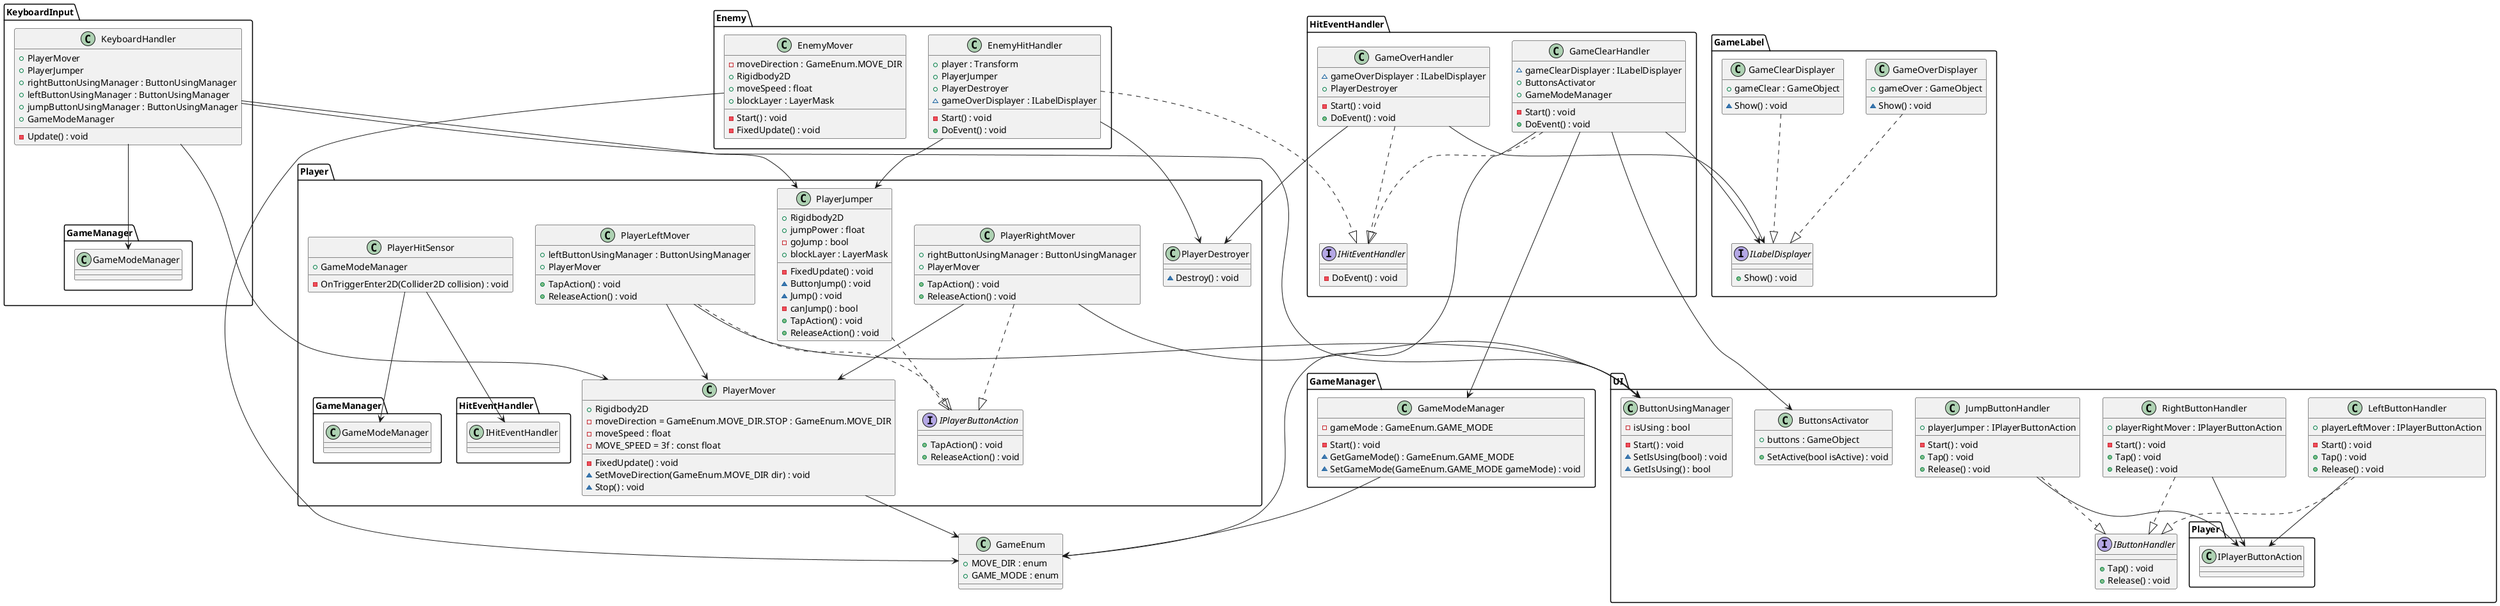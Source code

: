 @startuml TheRun
class GameEnum{
    + MOVE_DIR : enum
    + GAME_MODE : enum
}

namespace UI{
    interface IButtonHandler{
        + Tap() : void
        + Release() : void
    }

    class LeftButtonHandler{
        + playerLeftMover : IPlayerButtonAction
        - Start() : void
        + Tap() : void
        + Release() : void
    }
    LeftButtonHandler ..|> IButtonHandler
    LeftButtonHandler --> Player.IPlayerButtonAction
    
    class RightButtonHandler{
        + playerRightMover : IPlayerButtonAction
        - Start() : void
        + Tap() : void
        + Release() : void
    }
    RightButtonHandler ..|> IButtonHandler
    RightButtonHandler --> Player.IPlayerButtonAction
    
    class JumpButtonHandler{
        + playerJumper : IPlayerButtonAction
        - Start() : void
        + Tap() : void
        + Release() : void
    }
    JumpButtonHandler ..|> IButtonHandler
    JumpButtonHandler --> Player.IPlayerButtonAction

    class ButtonUsingManager{
        - isUsing : bool
        - Start() : void
        ~ SetIsUsing(bool) : void
        ~ GetIsUsing() : bool
    }

    class ButtonsActivator{
        + buttons : GameObject
        + SetActive(bool isActive) : void
    }

}

namespace Player{
    interface IPlayerButtonAction{
        + TapAction() : void
        + ReleaseAction() : void
    }

    class PlayerLeftMover{
        + leftButtonUsingManager : ButtonUsingManager
        + PlayerMover
        + TapAction() : void
        + ReleaseAction() : void
    }
    PlayerLeftMover ..|> IPlayerButtonAction
    PlayerLeftMover --> UI.ButtonUsingManager
    PlayerLeftMover --> PlayerMover

    class PlayerRightMover{
        + rightButtonUsingManager : ButtonUsingManager
        + PlayerMover
        + TapAction() : void
        + ReleaseAction() : void
    }
    PlayerRightMover ..|> IPlayerButtonAction
    PlayerRightMover --> UI.ButtonUsingManager
    PlayerRightMover --> PlayerMover

    class PlayerMover{
        + Rigidbody2D
        - moveDirection = GameEnum.MOVE_DIR.STOP : GameEnum.MOVE_DIR
        - moveSpeed : float
        - MOVE_SPEED = 3f : const float 
        - FixedUpdate() : void
        ~ SetMoveDirection(GameEnum.MOVE_DIR dir) : void
        ~ Stop() : void
    }
    PlayerMover --> .GameEnum

    class PlayerJumper{
        + Rigidbody2D
        + jumpPower : float
        - goJump : bool
        + blockLayer : LayerMask
        - FixedUpdate() : void
        ~ ButtonJump() : void
        ~ Jump() : void
        - canJump() : bool
        + TapAction() : void
        + ReleaseAction() : void
    }
    PlayerJumper ..|>  IPlayerButtonAction

    class PlayerHitSensor{
        + GameModeManager
        - OnTriggerEnter2D(Collider2D collision) : void
    }
    PlayerHitSensor --> GameManager.GameModeManager
    PlayerHitSensor --> HitEventHandler.IHitEventHandler

    class PlayerDestroyer{
        ~ Destroy() : void
    }
}

namespace KeyboardInput{
    class KeyboardHandler{
        + PlayerMover
        + PlayerJumper
        + rightButtonUsingManager : ButtonUsingManager
        + leftButtonUsingManager : ButtonUsingManager
        + jumpButtonUsingManager : ButtonUsingManager
        + GameModeManager
        - Update() : void
    }
    KeyboardHandler --> Player.PlayerMover
    KeyboardHandler --> Player.PlayerJumper
    KeyboardHandler --> UI.ButtonUsingManager
    KeyboardHandler --> GameManager.GameModeManager
}

namespace GameLabel{
    interface ILabelDisplayer{
        + Show() : void
    }

    class GameOverDisplayer{
        + gameOver : GameObject
        ~ Show() : void
    }
    GameOverDisplayer ..|> ILabelDisplayer

    class GameClearDisplayer{
        + gameClear : GameObject
        ~ Show() : void
    }
    GameClearDisplayer ..|> ILabelDisplayer
}

namespace GameManager{
    class GameModeManager{
        - gameMode : GameEnum.GAME_MODE
        - Start() : void
        ~ GetGameMode() : GameEnum.GAME_MODE
        ~ SetGameMode(GameEnum.GAME_MODE gameMode) : void
    }
    GameModeManager --> .GameEnum
}

namespace HitEventHandler{
    interface IHitEventHandler{
        - DoEvent() : void
    }

    class GameOverHandler{
        ~ gameOverDisplayer : ILabelDisplayer
        + PlayerDestroyer
        - Start() : void
        + DoEvent() : void
    }
    GameOverHandler ..|> IHitEventHandler
    GameOverHandler --> GameLabel.ILabelDisplayer
    GameOverHandler --> Player.PlayerDestroyer

    class GameClearHandler{
        ~ gameClearDisplayer : ILabelDisplayer
        + ButtonsActivator
        + GameModeManager
        - Start() : void
        + DoEvent() : void
    }
    GameClearHandler ..|> IHitEventHandler
    GameClearHandler --> GameLabel.ILabelDisplayer
    GameClearHandler --> UI.ButtonsActivator
    GameClearHandler --> GameManager.GameModeManager
    GameClearHandler --> .GameEnum
}

namespace Enemy{
    class EnemyMover{
        - moveDirection : GameEnum.MOVE_DIR
        + Rigidbody2D
        + moveSpeed : float
        + blockLayer : LayerMask
        - Start() : void
        - FixedUpdate() : void
    }
    EnemyMover --> .GameEnum

    class EnemyHitHandler{
        + player : Transform
        + PlayerJumper
        + PlayerDestroyer
        ~ gameOverDisplayer : ILabelDisplayer
        - Start() : void
        + DoEvent() : void
    }
    EnemyHitHandler ..|> HitEventHandler.IHitEventHandler
    EnemyHitHandler --> Player.PlayerJumper
    EnemyHitHandler --> Player.PlayerDestroyer
}


@enduml